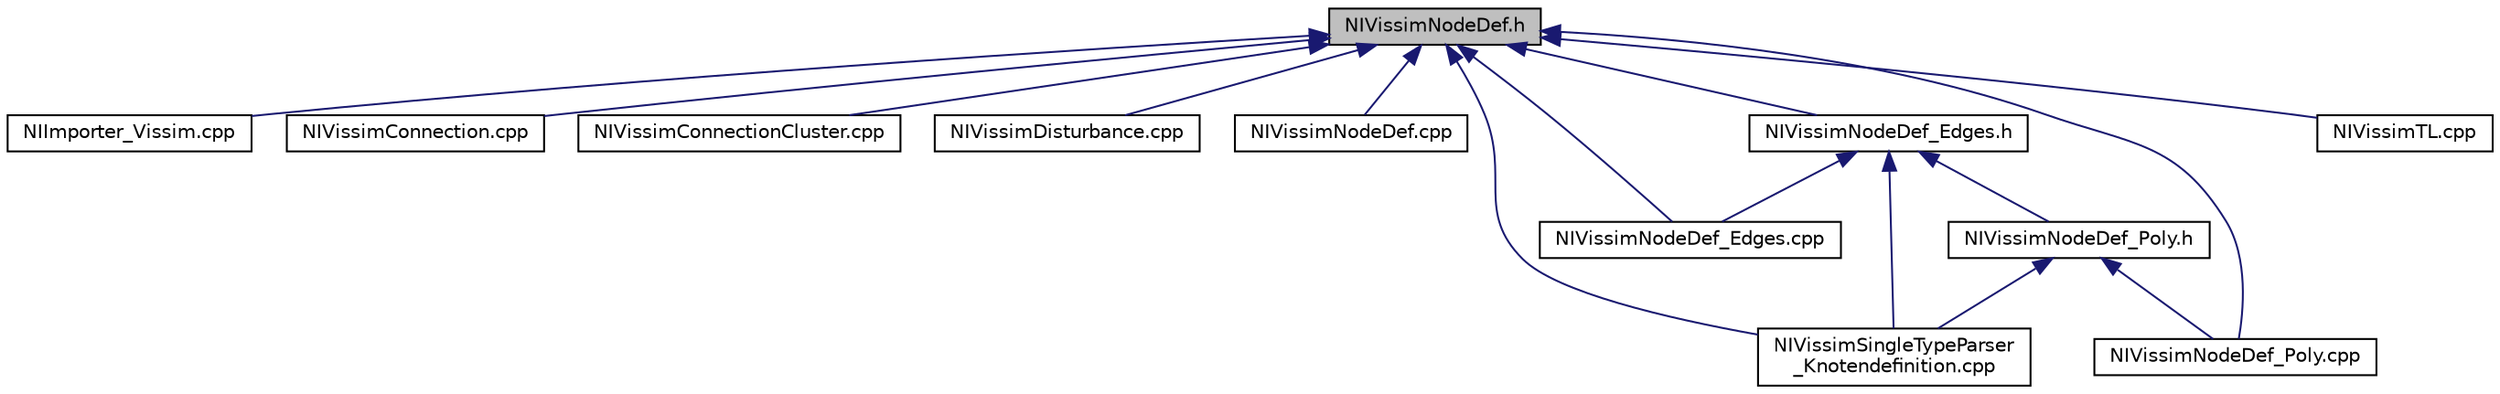 digraph "NIVissimNodeDef.h"
{
  edge [fontname="Helvetica",fontsize="10",labelfontname="Helvetica",labelfontsize="10"];
  node [fontname="Helvetica",fontsize="10",shape=record];
  Node14 [label="NIVissimNodeDef.h",height=0.2,width=0.4,color="black", fillcolor="grey75", style="filled", fontcolor="black"];
  Node14 -> Node15 [dir="back",color="midnightblue",fontsize="10",style="solid",fontname="Helvetica"];
  Node15 [label="NIImporter_Vissim.cpp",height=0.2,width=0.4,color="black", fillcolor="white", style="filled",URL="$d0/d29/_n_i_importer___vissim_8cpp.html"];
  Node14 -> Node16 [dir="back",color="midnightblue",fontsize="10",style="solid",fontname="Helvetica"];
  Node16 [label="NIVissimConnection.cpp",height=0.2,width=0.4,color="black", fillcolor="white", style="filled",URL="$dd/d01/_n_i_vissim_connection_8cpp.html"];
  Node14 -> Node17 [dir="back",color="midnightblue",fontsize="10",style="solid",fontname="Helvetica"];
  Node17 [label="NIVissimConnectionCluster.cpp",height=0.2,width=0.4,color="black", fillcolor="white", style="filled",URL="$da/dea/_n_i_vissim_connection_cluster_8cpp.html"];
  Node14 -> Node18 [dir="back",color="midnightblue",fontsize="10",style="solid",fontname="Helvetica"];
  Node18 [label="NIVissimDisturbance.cpp",height=0.2,width=0.4,color="black", fillcolor="white", style="filled",URL="$d6/db8/_n_i_vissim_disturbance_8cpp.html"];
  Node14 -> Node19 [dir="back",color="midnightblue",fontsize="10",style="solid",fontname="Helvetica"];
  Node19 [label="NIVissimNodeDef.cpp",height=0.2,width=0.4,color="black", fillcolor="white", style="filled",URL="$de/d0a/_n_i_vissim_node_def_8cpp.html"];
  Node14 -> Node20 [dir="back",color="midnightblue",fontsize="10",style="solid",fontname="Helvetica"];
  Node20 [label="NIVissimNodeDef_Edges.cpp",height=0.2,width=0.4,color="black", fillcolor="white", style="filled",URL="$d5/d8b/_n_i_vissim_node_def___edges_8cpp.html"];
  Node14 -> Node21 [dir="back",color="midnightblue",fontsize="10",style="solid",fontname="Helvetica"];
  Node21 [label="NIVissimNodeDef_Edges.h",height=0.2,width=0.4,color="black", fillcolor="white", style="filled",URL="$d8/d64/_n_i_vissim_node_def___edges_8h.html"];
  Node21 -> Node20 [dir="back",color="midnightblue",fontsize="10",style="solid",fontname="Helvetica"];
  Node21 -> Node22 [dir="back",color="midnightblue",fontsize="10",style="solid",fontname="Helvetica"];
  Node22 [label="NIVissimNodeDef_Poly.h",height=0.2,width=0.4,color="black", fillcolor="white", style="filled",URL="$d3/d9c/_n_i_vissim_node_def___poly_8h.html"];
  Node22 -> Node23 [dir="back",color="midnightblue",fontsize="10",style="solid",fontname="Helvetica"];
  Node23 [label="NIVissimNodeDef_Poly.cpp",height=0.2,width=0.4,color="black", fillcolor="white", style="filled",URL="$d9/d9c/_n_i_vissim_node_def___poly_8cpp.html"];
  Node22 -> Node24 [dir="back",color="midnightblue",fontsize="10",style="solid",fontname="Helvetica"];
  Node24 [label="NIVissimSingleTypeParser\l_Knotendefinition.cpp",height=0.2,width=0.4,color="black", fillcolor="white", style="filled",URL="$d7/da3/_n_i_vissim_single_type_parser___knotendefinition_8cpp.html"];
  Node21 -> Node24 [dir="back",color="midnightblue",fontsize="10",style="solid",fontname="Helvetica"];
  Node14 -> Node23 [dir="back",color="midnightblue",fontsize="10",style="solid",fontname="Helvetica"];
  Node14 -> Node25 [dir="back",color="midnightblue",fontsize="10",style="solid",fontname="Helvetica"];
  Node25 [label="NIVissimTL.cpp",height=0.2,width=0.4,color="black", fillcolor="white", style="filled",URL="$d1/d0e/_n_i_vissim_t_l_8cpp.html"];
  Node14 -> Node24 [dir="back",color="midnightblue",fontsize="10",style="solid",fontname="Helvetica"];
}
